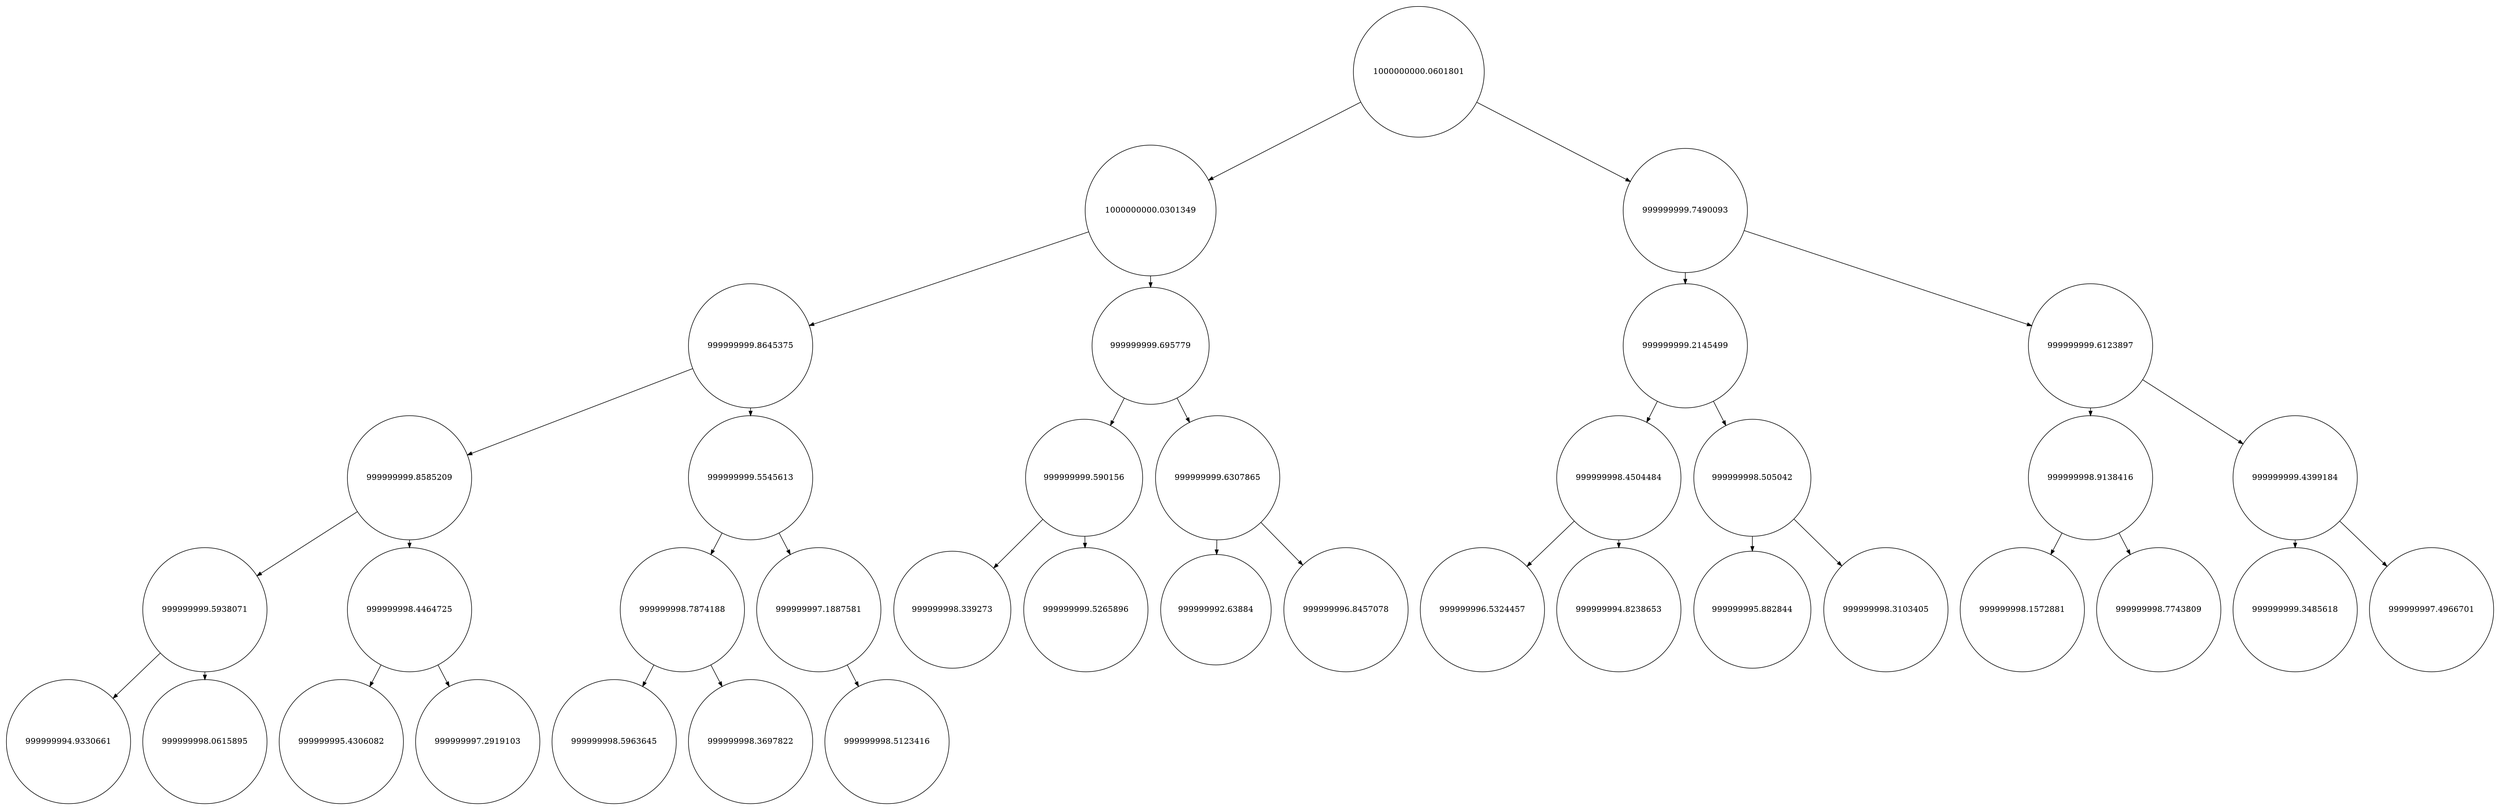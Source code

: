 
    digraph G {
    nodesep=0.3;
    ranksep=0.2;
    margin=0.1;
    node [shape=circle];
    edge [arrowsize=0.8];
    1 -> 2[side=left];
1 -> 3;
2 -> 4[side=left];
2 -> 5;
3 -> 6[side=left];
3 -> 7;
4 -> 8[side=left];
4 -> 9;
5 -> 10[side=left];
5 -> 11;
6 -> 12[side=left];
6 -> 13;
7 -> 14[side=left];
7 -> 15;
8 -> 16[side=left];
8 -> 17;
9 -> 18[side=left];
9 -> 19;
10 -> 20[side=left];
10 -> 21;
11 -> 22[side=left];
11 -> 23;
12 -> 24[side=left];
12 -> 25;
13 -> 26[side=left];
13 -> 27;
14 -> 28[side=left];
14 -> 29;
15 -> 30[side=left];
15 -> 31;
16 -> 32[side=left];
16 -> 33;
17 -> 34[side=left];
17 -> 35;
18 -> 36[side=left];
18 -> 37;
19 -> 38[side=left];
1[label="1000000000.0601801"]
2[label="1000000000.0301349"]
3[label="999999999.7490093"]
4[label="999999999.8645375"]
5[label="999999999.695779"]
6[label="999999999.2145499"]
7[label="999999999.6123897"]
8[label="999999999.8585209"]
9[label="999999999.5545613"]
10[label="999999999.590156"]
11[label="999999999.6307865"]
12[label="999999998.4504484"]
13[label="999999998.505042"]
14[label="999999998.9138416"]
15[label="999999999.4399184"]
16[label="999999999.5938071"]
17[label="999999998.4464725"]
18[label="999999998.7874188"]
19[label="999999997.1887581"]
20[label="999999998.339273"]
21[label="999999999.5265896"]
22[label="999999992.63884"]
23[label="999999996.8457078"]
24[label="999999996.5324457"]
25[label="999999994.8238653"]
26[label="999999995.882844"]
27[label="999999998.3103405"]
28[label="999999998.1572881"]
29[label="999999998.7743809"]
30[label="999999999.3485618"]
31[label="999999997.4966701"]
32[label="999999994.9330661"]
33[label="999999998.0615895"]
34[label="999999995.4306082"]
35[label="999999997.2919103"]
36[label="999999998.5963645"]
37[label="999999998.3697822"]
38[label="999999998.5123416"]}